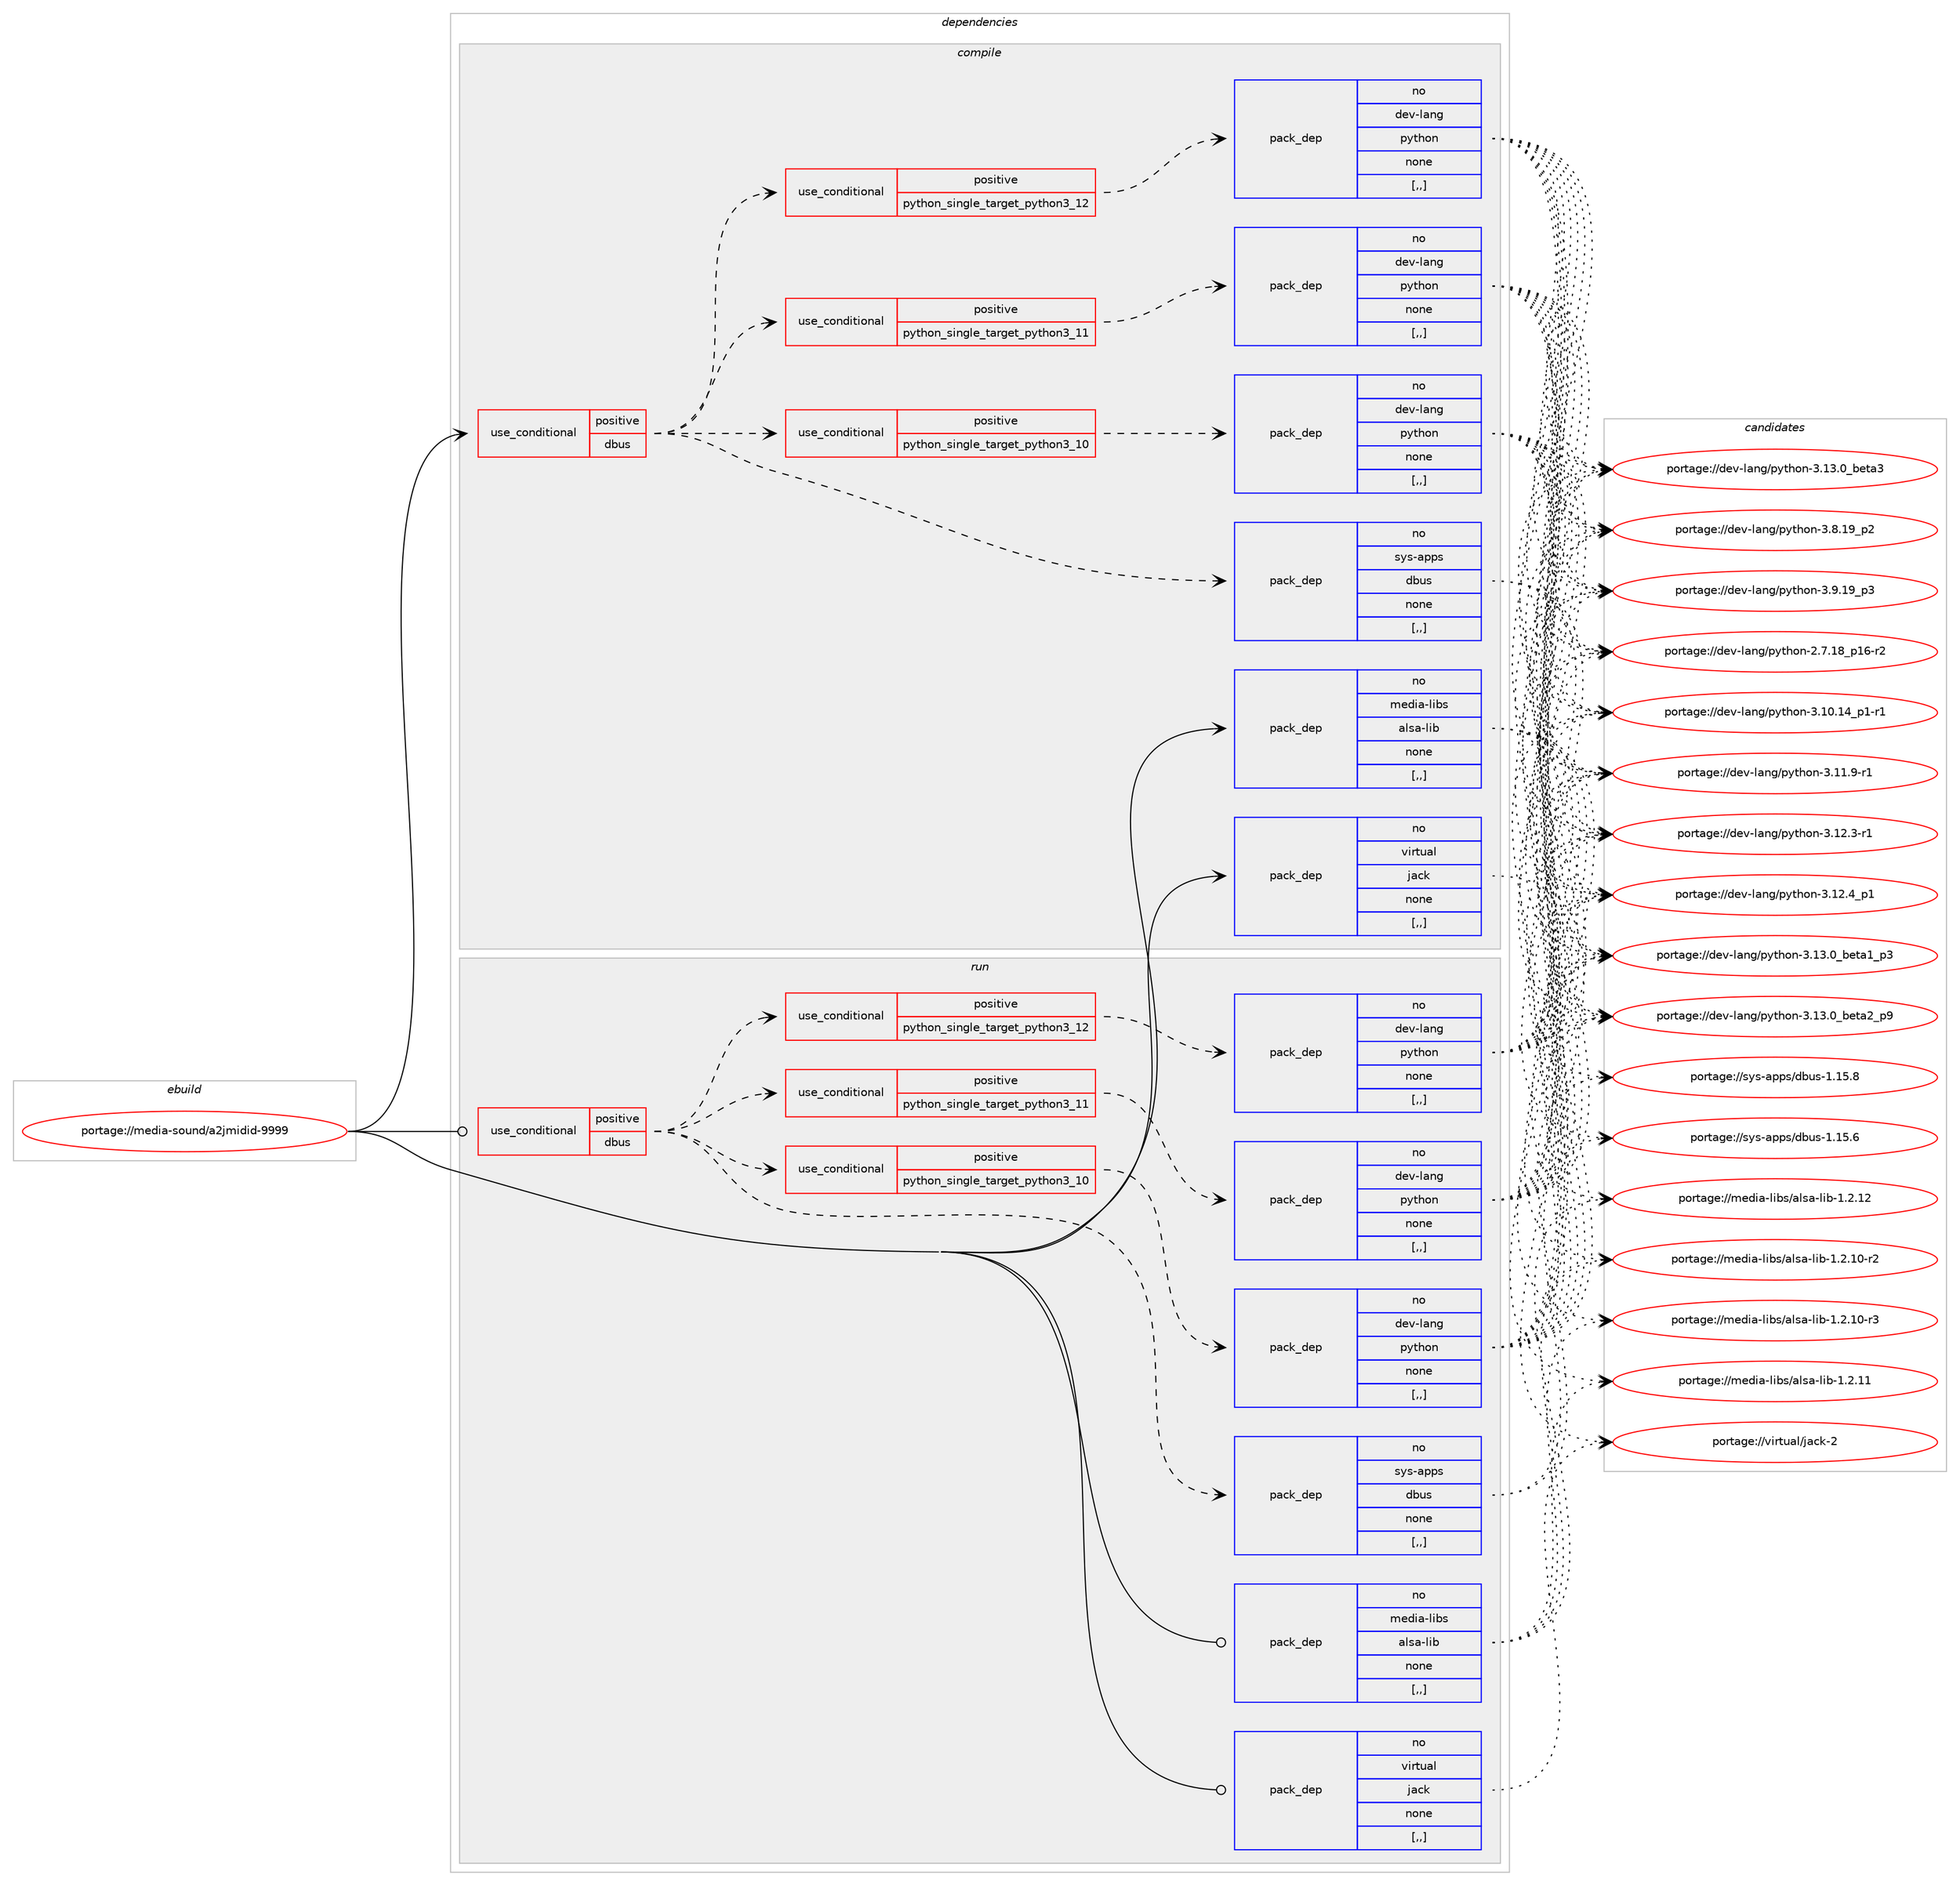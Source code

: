 digraph prolog {

# *************
# Graph options
# *************

newrank=true;
concentrate=true;
compound=true;
graph [rankdir=LR,fontname=Helvetica,fontsize=10,ranksep=1.5];#, ranksep=2.5, nodesep=0.2];
edge  [arrowhead=vee];
node  [fontname=Helvetica,fontsize=10];

# **********
# The ebuild
# **********

subgraph cluster_leftcol {
color=gray;
rank=same;
label=<<i>ebuild</i>>;
id [label="portage://media-sound/a2jmidid-9999", color=red, width=4, href="../media-sound/a2jmidid-9999.svg"];
}

# ****************
# The dependencies
# ****************

subgraph cluster_midcol {
color=gray;
label=<<i>dependencies</i>>;
subgraph cluster_compile {
fillcolor="#eeeeee";
style=filled;
label=<<i>compile</i>>;
subgraph cond76936 {
dependency304210 [label=<<TABLE BORDER="0" CELLBORDER="1" CELLSPACING="0" CELLPADDING="4"><TR><TD ROWSPAN="3" CELLPADDING="10">use_conditional</TD></TR><TR><TD>positive</TD></TR><TR><TD>dbus</TD></TR></TABLE>>, shape=none, color=red];
subgraph pack224906 {
dependency304211 [label=<<TABLE BORDER="0" CELLBORDER="1" CELLSPACING="0" CELLPADDING="4" WIDTH="220"><TR><TD ROWSPAN="6" CELLPADDING="30">pack_dep</TD></TR><TR><TD WIDTH="110">no</TD></TR><TR><TD>sys-apps</TD></TR><TR><TD>dbus</TD></TR><TR><TD>none</TD></TR><TR><TD>[,,]</TD></TR></TABLE>>, shape=none, color=blue];
}
dependency304210:e -> dependency304211:w [weight=20,style="dashed",arrowhead="vee"];
subgraph cond76937 {
dependency304212 [label=<<TABLE BORDER="0" CELLBORDER="1" CELLSPACING="0" CELLPADDING="4"><TR><TD ROWSPAN="3" CELLPADDING="10">use_conditional</TD></TR><TR><TD>positive</TD></TR><TR><TD>python_single_target_python3_10</TD></TR></TABLE>>, shape=none, color=red];
subgraph pack224907 {
dependency304213 [label=<<TABLE BORDER="0" CELLBORDER="1" CELLSPACING="0" CELLPADDING="4" WIDTH="220"><TR><TD ROWSPAN="6" CELLPADDING="30">pack_dep</TD></TR><TR><TD WIDTH="110">no</TD></TR><TR><TD>dev-lang</TD></TR><TR><TD>python</TD></TR><TR><TD>none</TD></TR><TR><TD>[,,]</TD></TR></TABLE>>, shape=none, color=blue];
}
dependency304212:e -> dependency304213:w [weight=20,style="dashed",arrowhead="vee"];
}
dependency304210:e -> dependency304212:w [weight=20,style="dashed",arrowhead="vee"];
subgraph cond76938 {
dependency304214 [label=<<TABLE BORDER="0" CELLBORDER="1" CELLSPACING="0" CELLPADDING="4"><TR><TD ROWSPAN="3" CELLPADDING="10">use_conditional</TD></TR><TR><TD>positive</TD></TR><TR><TD>python_single_target_python3_11</TD></TR></TABLE>>, shape=none, color=red];
subgraph pack224908 {
dependency304215 [label=<<TABLE BORDER="0" CELLBORDER="1" CELLSPACING="0" CELLPADDING="4" WIDTH="220"><TR><TD ROWSPAN="6" CELLPADDING="30">pack_dep</TD></TR><TR><TD WIDTH="110">no</TD></TR><TR><TD>dev-lang</TD></TR><TR><TD>python</TD></TR><TR><TD>none</TD></TR><TR><TD>[,,]</TD></TR></TABLE>>, shape=none, color=blue];
}
dependency304214:e -> dependency304215:w [weight=20,style="dashed",arrowhead="vee"];
}
dependency304210:e -> dependency304214:w [weight=20,style="dashed",arrowhead="vee"];
subgraph cond76939 {
dependency304216 [label=<<TABLE BORDER="0" CELLBORDER="1" CELLSPACING="0" CELLPADDING="4"><TR><TD ROWSPAN="3" CELLPADDING="10">use_conditional</TD></TR><TR><TD>positive</TD></TR><TR><TD>python_single_target_python3_12</TD></TR></TABLE>>, shape=none, color=red];
subgraph pack224909 {
dependency304217 [label=<<TABLE BORDER="0" CELLBORDER="1" CELLSPACING="0" CELLPADDING="4" WIDTH="220"><TR><TD ROWSPAN="6" CELLPADDING="30">pack_dep</TD></TR><TR><TD WIDTH="110">no</TD></TR><TR><TD>dev-lang</TD></TR><TR><TD>python</TD></TR><TR><TD>none</TD></TR><TR><TD>[,,]</TD></TR></TABLE>>, shape=none, color=blue];
}
dependency304216:e -> dependency304217:w [weight=20,style="dashed",arrowhead="vee"];
}
dependency304210:e -> dependency304216:w [weight=20,style="dashed",arrowhead="vee"];
}
id:e -> dependency304210:w [weight=20,style="solid",arrowhead="vee"];
subgraph pack224910 {
dependency304218 [label=<<TABLE BORDER="0" CELLBORDER="1" CELLSPACING="0" CELLPADDING="4" WIDTH="220"><TR><TD ROWSPAN="6" CELLPADDING="30">pack_dep</TD></TR><TR><TD WIDTH="110">no</TD></TR><TR><TD>media-libs</TD></TR><TR><TD>alsa-lib</TD></TR><TR><TD>none</TD></TR><TR><TD>[,,]</TD></TR></TABLE>>, shape=none, color=blue];
}
id:e -> dependency304218:w [weight=20,style="solid",arrowhead="vee"];
subgraph pack224911 {
dependency304219 [label=<<TABLE BORDER="0" CELLBORDER="1" CELLSPACING="0" CELLPADDING="4" WIDTH="220"><TR><TD ROWSPAN="6" CELLPADDING="30">pack_dep</TD></TR><TR><TD WIDTH="110">no</TD></TR><TR><TD>virtual</TD></TR><TR><TD>jack</TD></TR><TR><TD>none</TD></TR><TR><TD>[,,]</TD></TR></TABLE>>, shape=none, color=blue];
}
id:e -> dependency304219:w [weight=20,style="solid",arrowhead="vee"];
}
subgraph cluster_compileandrun {
fillcolor="#eeeeee";
style=filled;
label=<<i>compile and run</i>>;
}
subgraph cluster_run {
fillcolor="#eeeeee";
style=filled;
label=<<i>run</i>>;
subgraph cond76940 {
dependency304220 [label=<<TABLE BORDER="0" CELLBORDER="1" CELLSPACING="0" CELLPADDING="4"><TR><TD ROWSPAN="3" CELLPADDING="10">use_conditional</TD></TR><TR><TD>positive</TD></TR><TR><TD>dbus</TD></TR></TABLE>>, shape=none, color=red];
subgraph pack224912 {
dependency304221 [label=<<TABLE BORDER="0" CELLBORDER="1" CELLSPACING="0" CELLPADDING="4" WIDTH="220"><TR><TD ROWSPAN="6" CELLPADDING="30">pack_dep</TD></TR><TR><TD WIDTH="110">no</TD></TR><TR><TD>sys-apps</TD></TR><TR><TD>dbus</TD></TR><TR><TD>none</TD></TR><TR><TD>[,,]</TD></TR></TABLE>>, shape=none, color=blue];
}
dependency304220:e -> dependency304221:w [weight=20,style="dashed",arrowhead="vee"];
subgraph cond76941 {
dependency304222 [label=<<TABLE BORDER="0" CELLBORDER="1" CELLSPACING="0" CELLPADDING="4"><TR><TD ROWSPAN="3" CELLPADDING="10">use_conditional</TD></TR><TR><TD>positive</TD></TR><TR><TD>python_single_target_python3_10</TD></TR></TABLE>>, shape=none, color=red];
subgraph pack224913 {
dependency304223 [label=<<TABLE BORDER="0" CELLBORDER="1" CELLSPACING="0" CELLPADDING="4" WIDTH="220"><TR><TD ROWSPAN="6" CELLPADDING="30">pack_dep</TD></TR><TR><TD WIDTH="110">no</TD></TR><TR><TD>dev-lang</TD></TR><TR><TD>python</TD></TR><TR><TD>none</TD></TR><TR><TD>[,,]</TD></TR></TABLE>>, shape=none, color=blue];
}
dependency304222:e -> dependency304223:w [weight=20,style="dashed",arrowhead="vee"];
}
dependency304220:e -> dependency304222:w [weight=20,style="dashed",arrowhead="vee"];
subgraph cond76942 {
dependency304224 [label=<<TABLE BORDER="0" CELLBORDER="1" CELLSPACING="0" CELLPADDING="4"><TR><TD ROWSPAN="3" CELLPADDING="10">use_conditional</TD></TR><TR><TD>positive</TD></TR><TR><TD>python_single_target_python3_11</TD></TR></TABLE>>, shape=none, color=red];
subgraph pack224914 {
dependency304225 [label=<<TABLE BORDER="0" CELLBORDER="1" CELLSPACING="0" CELLPADDING="4" WIDTH="220"><TR><TD ROWSPAN="6" CELLPADDING="30">pack_dep</TD></TR><TR><TD WIDTH="110">no</TD></TR><TR><TD>dev-lang</TD></TR><TR><TD>python</TD></TR><TR><TD>none</TD></TR><TR><TD>[,,]</TD></TR></TABLE>>, shape=none, color=blue];
}
dependency304224:e -> dependency304225:w [weight=20,style="dashed",arrowhead="vee"];
}
dependency304220:e -> dependency304224:w [weight=20,style="dashed",arrowhead="vee"];
subgraph cond76943 {
dependency304226 [label=<<TABLE BORDER="0" CELLBORDER="1" CELLSPACING="0" CELLPADDING="4"><TR><TD ROWSPAN="3" CELLPADDING="10">use_conditional</TD></TR><TR><TD>positive</TD></TR><TR><TD>python_single_target_python3_12</TD></TR></TABLE>>, shape=none, color=red];
subgraph pack224915 {
dependency304227 [label=<<TABLE BORDER="0" CELLBORDER="1" CELLSPACING="0" CELLPADDING="4" WIDTH="220"><TR><TD ROWSPAN="6" CELLPADDING="30">pack_dep</TD></TR><TR><TD WIDTH="110">no</TD></TR><TR><TD>dev-lang</TD></TR><TR><TD>python</TD></TR><TR><TD>none</TD></TR><TR><TD>[,,]</TD></TR></TABLE>>, shape=none, color=blue];
}
dependency304226:e -> dependency304227:w [weight=20,style="dashed",arrowhead="vee"];
}
dependency304220:e -> dependency304226:w [weight=20,style="dashed",arrowhead="vee"];
}
id:e -> dependency304220:w [weight=20,style="solid",arrowhead="odot"];
subgraph pack224916 {
dependency304228 [label=<<TABLE BORDER="0" CELLBORDER="1" CELLSPACING="0" CELLPADDING="4" WIDTH="220"><TR><TD ROWSPAN="6" CELLPADDING="30">pack_dep</TD></TR><TR><TD WIDTH="110">no</TD></TR><TR><TD>media-libs</TD></TR><TR><TD>alsa-lib</TD></TR><TR><TD>none</TD></TR><TR><TD>[,,]</TD></TR></TABLE>>, shape=none, color=blue];
}
id:e -> dependency304228:w [weight=20,style="solid",arrowhead="odot"];
subgraph pack224917 {
dependency304229 [label=<<TABLE BORDER="0" CELLBORDER="1" CELLSPACING="0" CELLPADDING="4" WIDTH="220"><TR><TD ROWSPAN="6" CELLPADDING="30">pack_dep</TD></TR><TR><TD WIDTH="110">no</TD></TR><TR><TD>virtual</TD></TR><TR><TD>jack</TD></TR><TR><TD>none</TD></TR><TR><TD>[,,]</TD></TR></TABLE>>, shape=none, color=blue];
}
id:e -> dependency304229:w [weight=20,style="solid",arrowhead="odot"];
}
}

# **************
# The candidates
# **************

subgraph cluster_choices {
rank=same;
color=gray;
label=<<i>candidates</i>>;

subgraph choice224906 {
color=black;
nodesep=1;
choice1151211154597112112115471009811711545494649534654 [label="portage://sys-apps/dbus-1.15.6", color=red, width=4,href="../sys-apps/dbus-1.15.6.svg"];
choice1151211154597112112115471009811711545494649534656 [label="portage://sys-apps/dbus-1.15.8", color=red, width=4,href="../sys-apps/dbus-1.15.8.svg"];
dependency304211:e -> choice1151211154597112112115471009811711545494649534654:w [style=dotted,weight="100"];
dependency304211:e -> choice1151211154597112112115471009811711545494649534656:w [style=dotted,weight="100"];
}
subgraph choice224907 {
color=black;
nodesep=1;
choice100101118451089711010347112121116104111110455046554649569511249544511450 [label="portage://dev-lang/python-2.7.18_p16-r2", color=red, width=4,href="../dev-lang/python-2.7.18_p16-r2.svg"];
choice100101118451089711010347112121116104111110455146494846495295112494511449 [label="portage://dev-lang/python-3.10.14_p1-r1", color=red, width=4,href="../dev-lang/python-3.10.14_p1-r1.svg"];
choice100101118451089711010347112121116104111110455146494946574511449 [label="portage://dev-lang/python-3.11.9-r1", color=red, width=4,href="../dev-lang/python-3.11.9-r1.svg"];
choice100101118451089711010347112121116104111110455146495046514511449 [label="portage://dev-lang/python-3.12.3-r1", color=red, width=4,href="../dev-lang/python-3.12.3-r1.svg"];
choice100101118451089711010347112121116104111110455146495046529511249 [label="portage://dev-lang/python-3.12.4_p1", color=red, width=4,href="../dev-lang/python-3.12.4_p1.svg"];
choice10010111845108971101034711212111610411111045514649514648959810111697499511251 [label="portage://dev-lang/python-3.13.0_beta1_p3", color=red, width=4,href="../dev-lang/python-3.13.0_beta1_p3.svg"];
choice10010111845108971101034711212111610411111045514649514648959810111697509511257 [label="portage://dev-lang/python-3.13.0_beta2_p9", color=red, width=4,href="../dev-lang/python-3.13.0_beta2_p9.svg"];
choice1001011184510897110103471121211161041111104551464951464895981011169751 [label="portage://dev-lang/python-3.13.0_beta3", color=red, width=4,href="../dev-lang/python-3.13.0_beta3.svg"];
choice100101118451089711010347112121116104111110455146564649579511250 [label="portage://dev-lang/python-3.8.19_p2", color=red, width=4,href="../dev-lang/python-3.8.19_p2.svg"];
choice100101118451089711010347112121116104111110455146574649579511251 [label="portage://dev-lang/python-3.9.19_p3", color=red, width=4,href="../dev-lang/python-3.9.19_p3.svg"];
dependency304213:e -> choice100101118451089711010347112121116104111110455046554649569511249544511450:w [style=dotted,weight="100"];
dependency304213:e -> choice100101118451089711010347112121116104111110455146494846495295112494511449:w [style=dotted,weight="100"];
dependency304213:e -> choice100101118451089711010347112121116104111110455146494946574511449:w [style=dotted,weight="100"];
dependency304213:e -> choice100101118451089711010347112121116104111110455146495046514511449:w [style=dotted,weight="100"];
dependency304213:e -> choice100101118451089711010347112121116104111110455146495046529511249:w [style=dotted,weight="100"];
dependency304213:e -> choice10010111845108971101034711212111610411111045514649514648959810111697499511251:w [style=dotted,weight="100"];
dependency304213:e -> choice10010111845108971101034711212111610411111045514649514648959810111697509511257:w [style=dotted,weight="100"];
dependency304213:e -> choice1001011184510897110103471121211161041111104551464951464895981011169751:w [style=dotted,weight="100"];
dependency304213:e -> choice100101118451089711010347112121116104111110455146564649579511250:w [style=dotted,weight="100"];
dependency304213:e -> choice100101118451089711010347112121116104111110455146574649579511251:w [style=dotted,weight="100"];
}
subgraph choice224908 {
color=black;
nodesep=1;
choice100101118451089711010347112121116104111110455046554649569511249544511450 [label="portage://dev-lang/python-2.7.18_p16-r2", color=red, width=4,href="../dev-lang/python-2.7.18_p16-r2.svg"];
choice100101118451089711010347112121116104111110455146494846495295112494511449 [label="portage://dev-lang/python-3.10.14_p1-r1", color=red, width=4,href="../dev-lang/python-3.10.14_p1-r1.svg"];
choice100101118451089711010347112121116104111110455146494946574511449 [label="portage://dev-lang/python-3.11.9-r1", color=red, width=4,href="../dev-lang/python-3.11.9-r1.svg"];
choice100101118451089711010347112121116104111110455146495046514511449 [label="portage://dev-lang/python-3.12.3-r1", color=red, width=4,href="../dev-lang/python-3.12.3-r1.svg"];
choice100101118451089711010347112121116104111110455146495046529511249 [label="portage://dev-lang/python-3.12.4_p1", color=red, width=4,href="../dev-lang/python-3.12.4_p1.svg"];
choice10010111845108971101034711212111610411111045514649514648959810111697499511251 [label="portage://dev-lang/python-3.13.0_beta1_p3", color=red, width=4,href="../dev-lang/python-3.13.0_beta1_p3.svg"];
choice10010111845108971101034711212111610411111045514649514648959810111697509511257 [label="portage://dev-lang/python-3.13.0_beta2_p9", color=red, width=4,href="../dev-lang/python-3.13.0_beta2_p9.svg"];
choice1001011184510897110103471121211161041111104551464951464895981011169751 [label="portage://dev-lang/python-3.13.0_beta3", color=red, width=4,href="../dev-lang/python-3.13.0_beta3.svg"];
choice100101118451089711010347112121116104111110455146564649579511250 [label="portage://dev-lang/python-3.8.19_p2", color=red, width=4,href="../dev-lang/python-3.8.19_p2.svg"];
choice100101118451089711010347112121116104111110455146574649579511251 [label="portage://dev-lang/python-3.9.19_p3", color=red, width=4,href="../dev-lang/python-3.9.19_p3.svg"];
dependency304215:e -> choice100101118451089711010347112121116104111110455046554649569511249544511450:w [style=dotted,weight="100"];
dependency304215:e -> choice100101118451089711010347112121116104111110455146494846495295112494511449:w [style=dotted,weight="100"];
dependency304215:e -> choice100101118451089711010347112121116104111110455146494946574511449:w [style=dotted,weight="100"];
dependency304215:e -> choice100101118451089711010347112121116104111110455146495046514511449:w [style=dotted,weight="100"];
dependency304215:e -> choice100101118451089711010347112121116104111110455146495046529511249:w [style=dotted,weight="100"];
dependency304215:e -> choice10010111845108971101034711212111610411111045514649514648959810111697499511251:w [style=dotted,weight="100"];
dependency304215:e -> choice10010111845108971101034711212111610411111045514649514648959810111697509511257:w [style=dotted,weight="100"];
dependency304215:e -> choice1001011184510897110103471121211161041111104551464951464895981011169751:w [style=dotted,weight="100"];
dependency304215:e -> choice100101118451089711010347112121116104111110455146564649579511250:w [style=dotted,weight="100"];
dependency304215:e -> choice100101118451089711010347112121116104111110455146574649579511251:w [style=dotted,weight="100"];
}
subgraph choice224909 {
color=black;
nodesep=1;
choice100101118451089711010347112121116104111110455046554649569511249544511450 [label="portage://dev-lang/python-2.7.18_p16-r2", color=red, width=4,href="../dev-lang/python-2.7.18_p16-r2.svg"];
choice100101118451089711010347112121116104111110455146494846495295112494511449 [label="portage://dev-lang/python-3.10.14_p1-r1", color=red, width=4,href="../dev-lang/python-3.10.14_p1-r1.svg"];
choice100101118451089711010347112121116104111110455146494946574511449 [label="portage://dev-lang/python-3.11.9-r1", color=red, width=4,href="../dev-lang/python-3.11.9-r1.svg"];
choice100101118451089711010347112121116104111110455146495046514511449 [label="portage://dev-lang/python-3.12.3-r1", color=red, width=4,href="../dev-lang/python-3.12.3-r1.svg"];
choice100101118451089711010347112121116104111110455146495046529511249 [label="portage://dev-lang/python-3.12.4_p1", color=red, width=4,href="../dev-lang/python-3.12.4_p1.svg"];
choice10010111845108971101034711212111610411111045514649514648959810111697499511251 [label="portage://dev-lang/python-3.13.0_beta1_p3", color=red, width=4,href="../dev-lang/python-3.13.0_beta1_p3.svg"];
choice10010111845108971101034711212111610411111045514649514648959810111697509511257 [label="portage://dev-lang/python-3.13.0_beta2_p9", color=red, width=4,href="../dev-lang/python-3.13.0_beta2_p9.svg"];
choice1001011184510897110103471121211161041111104551464951464895981011169751 [label="portage://dev-lang/python-3.13.0_beta3", color=red, width=4,href="../dev-lang/python-3.13.0_beta3.svg"];
choice100101118451089711010347112121116104111110455146564649579511250 [label="portage://dev-lang/python-3.8.19_p2", color=red, width=4,href="../dev-lang/python-3.8.19_p2.svg"];
choice100101118451089711010347112121116104111110455146574649579511251 [label="portage://dev-lang/python-3.9.19_p3", color=red, width=4,href="../dev-lang/python-3.9.19_p3.svg"];
dependency304217:e -> choice100101118451089711010347112121116104111110455046554649569511249544511450:w [style=dotted,weight="100"];
dependency304217:e -> choice100101118451089711010347112121116104111110455146494846495295112494511449:w [style=dotted,weight="100"];
dependency304217:e -> choice100101118451089711010347112121116104111110455146494946574511449:w [style=dotted,weight="100"];
dependency304217:e -> choice100101118451089711010347112121116104111110455146495046514511449:w [style=dotted,weight="100"];
dependency304217:e -> choice100101118451089711010347112121116104111110455146495046529511249:w [style=dotted,weight="100"];
dependency304217:e -> choice10010111845108971101034711212111610411111045514649514648959810111697499511251:w [style=dotted,weight="100"];
dependency304217:e -> choice10010111845108971101034711212111610411111045514649514648959810111697509511257:w [style=dotted,weight="100"];
dependency304217:e -> choice1001011184510897110103471121211161041111104551464951464895981011169751:w [style=dotted,weight="100"];
dependency304217:e -> choice100101118451089711010347112121116104111110455146564649579511250:w [style=dotted,weight="100"];
dependency304217:e -> choice100101118451089711010347112121116104111110455146574649579511251:w [style=dotted,weight="100"];
}
subgraph choice224910 {
color=black;
nodesep=1;
choice1091011001059745108105981154797108115974510810598454946504649484511450 [label="portage://media-libs/alsa-lib-1.2.10-r2", color=red, width=4,href="../media-libs/alsa-lib-1.2.10-r2.svg"];
choice1091011001059745108105981154797108115974510810598454946504649484511451 [label="portage://media-libs/alsa-lib-1.2.10-r3", color=red, width=4,href="../media-libs/alsa-lib-1.2.10-r3.svg"];
choice109101100105974510810598115479710811597451081059845494650464949 [label="portage://media-libs/alsa-lib-1.2.11", color=red, width=4,href="../media-libs/alsa-lib-1.2.11.svg"];
choice109101100105974510810598115479710811597451081059845494650464950 [label="portage://media-libs/alsa-lib-1.2.12", color=red, width=4,href="../media-libs/alsa-lib-1.2.12.svg"];
dependency304218:e -> choice1091011001059745108105981154797108115974510810598454946504649484511450:w [style=dotted,weight="100"];
dependency304218:e -> choice1091011001059745108105981154797108115974510810598454946504649484511451:w [style=dotted,weight="100"];
dependency304218:e -> choice109101100105974510810598115479710811597451081059845494650464949:w [style=dotted,weight="100"];
dependency304218:e -> choice109101100105974510810598115479710811597451081059845494650464950:w [style=dotted,weight="100"];
}
subgraph choice224911 {
color=black;
nodesep=1;
choice118105114116117971084710697991074550 [label="portage://virtual/jack-2", color=red, width=4,href="../virtual/jack-2.svg"];
dependency304219:e -> choice118105114116117971084710697991074550:w [style=dotted,weight="100"];
}
subgraph choice224912 {
color=black;
nodesep=1;
choice1151211154597112112115471009811711545494649534654 [label="portage://sys-apps/dbus-1.15.6", color=red, width=4,href="../sys-apps/dbus-1.15.6.svg"];
choice1151211154597112112115471009811711545494649534656 [label="portage://sys-apps/dbus-1.15.8", color=red, width=4,href="../sys-apps/dbus-1.15.8.svg"];
dependency304221:e -> choice1151211154597112112115471009811711545494649534654:w [style=dotted,weight="100"];
dependency304221:e -> choice1151211154597112112115471009811711545494649534656:w [style=dotted,weight="100"];
}
subgraph choice224913 {
color=black;
nodesep=1;
choice100101118451089711010347112121116104111110455046554649569511249544511450 [label="portage://dev-lang/python-2.7.18_p16-r2", color=red, width=4,href="../dev-lang/python-2.7.18_p16-r2.svg"];
choice100101118451089711010347112121116104111110455146494846495295112494511449 [label="portage://dev-lang/python-3.10.14_p1-r1", color=red, width=4,href="../dev-lang/python-3.10.14_p1-r1.svg"];
choice100101118451089711010347112121116104111110455146494946574511449 [label="portage://dev-lang/python-3.11.9-r1", color=red, width=4,href="../dev-lang/python-3.11.9-r1.svg"];
choice100101118451089711010347112121116104111110455146495046514511449 [label="portage://dev-lang/python-3.12.3-r1", color=red, width=4,href="../dev-lang/python-3.12.3-r1.svg"];
choice100101118451089711010347112121116104111110455146495046529511249 [label="portage://dev-lang/python-3.12.4_p1", color=red, width=4,href="../dev-lang/python-3.12.4_p1.svg"];
choice10010111845108971101034711212111610411111045514649514648959810111697499511251 [label="portage://dev-lang/python-3.13.0_beta1_p3", color=red, width=4,href="../dev-lang/python-3.13.0_beta1_p3.svg"];
choice10010111845108971101034711212111610411111045514649514648959810111697509511257 [label="portage://dev-lang/python-3.13.0_beta2_p9", color=red, width=4,href="../dev-lang/python-3.13.0_beta2_p9.svg"];
choice1001011184510897110103471121211161041111104551464951464895981011169751 [label="portage://dev-lang/python-3.13.0_beta3", color=red, width=4,href="../dev-lang/python-3.13.0_beta3.svg"];
choice100101118451089711010347112121116104111110455146564649579511250 [label="portage://dev-lang/python-3.8.19_p2", color=red, width=4,href="../dev-lang/python-3.8.19_p2.svg"];
choice100101118451089711010347112121116104111110455146574649579511251 [label="portage://dev-lang/python-3.9.19_p3", color=red, width=4,href="../dev-lang/python-3.9.19_p3.svg"];
dependency304223:e -> choice100101118451089711010347112121116104111110455046554649569511249544511450:w [style=dotted,weight="100"];
dependency304223:e -> choice100101118451089711010347112121116104111110455146494846495295112494511449:w [style=dotted,weight="100"];
dependency304223:e -> choice100101118451089711010347112121116104111110455146494946574511449:w [style=dotted,weight="100"];
dependency304223:e -> choice100101118451089711010347112121116104111110455146495046514511449:w [style=dotted,weight="100"];
dependency304223:e -> choice100101118451089711010347112121116104111110455146495046529511249:w [style=dotted,weight="100"];
dependency304223:e -> choice10010111845108971101034711212111610411111045514649514648959810111697499511251:w [style=dotted,weight="100"];
dependency304223:e -> choice10010111845108971101034711212111610411111045514649514648959810111697509511257:w [style=dotted,weight="100"];
dependency304223:e -> choice1001011184510897110103471121211161041111104551464951464895981011169751:w [style=dotted,weight="100"];
dependency304223:e -> choice100101118451089711010347112121116104111110455146564649579511250:w [style=dotted,weight="100"];
dependency304223:e -> choice100101118451089711010347112121116104111110455146574649579511251:w [style=dotted,weight="100"];
}
subgraph choice224914 {
color=black;
nodesep=1;
choice100101118451089711010347112121116104111110455046554649569511249544511450 [label="portage://dev-lang/python-2.7.18_p16-r2", color=red, width=4,href="../dev-lang/python-2.7.18_p16-r2.svg"];
choice100101118451089711010347112121116104111110455146494846495295112494511449 [label="portage://dev-lang/python-3.10.14_p1-r1", color=red, width=4,href="../dev-lang/python-3.10.14_p1-r1.svg"];
choice100101118451089711010347112121116104111110455146494946574511449 [label="portage://dev-lang/python-3.11.9-r1", color=red, width=4,href="../dev-lang/python-3.11.9-r1.svg"];
choice100101118451089711010347112121116104111110455146495046514511449 [label="portage://dev-lang/python-3.12.3-r1", color=red, width=4,href="../dev-lang/python-3.12.3-r1.svg"];
choice100101118451089711010347112121116104111110455146495046529511249 [label="portage://dev-lang/python-3.12.4_p1", color=red, width=4,href="../dev-lang/python-3.12.4_p1.svg"];
choice10010111845108971101034711212111610411111045514649514648959810111697499511251 [label="portage://dev-lang/python-3.13.0_beta1_p3", color=red, width=4,href="../dev-lang/python-3.13.0_beta1_p3.svg"];
choice10010111845108971101034711212111610411111045514649514648959810111697509511257 [label="portage://dev-lang/python-3.13.0_beta2_p9", color=red, width=4,href="../dev-lang/python-3.13.0_beta2_p9.svg"];
choice1001011184510897110103471121211161041111104551464951464895981011169751 [label="portage://dev-lang/python-3.13.0_beta3", color=red, width=4,href="../dev-lang/python-3.13.0_beta3.svg"];
choice100101118451089711010347112121116104111110455146564649579511250 [label="portage://dev-lang/python-3.8.19_p2", color=red, width=4,href="../dev-lang/python-3.8.19_p2.svg"];
choice100101118451089711010347112121116104111110455146574649579511251 [label="portage://dev-lang/python-3.9.19_p3", color=red, width=4,href="../dev-lang/python-3.9.19_p3.svg"];
dependency304225:e -> choice100101118451089711010347112121116104111110455046554649569511249544511450:w [style=dotted,weight="100"];
dependency304225:e -> choice100101118451089711010347112121116104111110455146494846495295112494511449:w [style=dotted,weight="100"];
dependency304225:e -> choice100101118451089711010347112121116104111110455146494946574511449:w [style=dotted,weight="100"];
dependency304225:e -> choice100101118451089711010347112121116104111110455146495046514511449:w [style=dotted,weight="100"];
dependency304225:e -> choice100101118451089711010347112121116104111110455146495046529511249:w [style=dotted,weight="100"];
dependency304225:e -> choice10010111845108971101034711212111610411111045514649514648959810111697499511251:w [style=dotted,weight="100"];
dependency304225:e -> choice10010111845108971101034711212111610411111045514649514648959810111697509511257:w [style=dotted,weight="100"];
dependency304225:e -> choice1001011184510897110103471121211161041111104551464951464895981011169751:w [style=dotted,weight="100"];
dependency304225:e -> choice100101118451089711010347112121116104111110455146564649579511250:w [style=dotted,weight="100"];
dependency304225:e -> choice100101118451089711010347112121116104111110455146574649579511251:w [style=dotted,weight="100"];
}
subgraph choice224915 {
color=black;
nodesep=1;
choice100101118451089711010347112121116104111110455046554649569511249544511450 [label="portage://dev-lang/python-2.7.18_p16-r2", color=red, width=4,href="../dev-lang/python-2.7.18_p16-r2.svg"];
choice100101118451089711010347112121116104111110455146494846495295112494511449 [label="portage://dev-lang/python-3.10.14_p1-r1", color=red, width=4,href="../dev-lang/python-3.10.14_p1-r1.svg"];
choice100101118451089711010347112121116104111110455146494946574511449 [label="portage://dev-lang/python-3.11.9-r1", color=red, width=4,href="../dev-lang/python-3.11.9-r1.svg"];
choice100101118451089711010347112121116104111110455146495046514511449 [label="portage://dev-lang/python-3.12.3-r1", color=red, width=4,href="../dev-lang/python-3.12.3-r1.svg"];
choice100101118451089711010347112121116104111110455146495046529511249 [label="portage://dev-lang/python-3.12.4_p1", color=red, width=4,href="../dev-lang/python-3.12.4_p1.svg"];
choice10010111845108971101034711212111610411111045514649514648959810111697499511251 [label="portage://dev-lang/python-3.13.0_beta1_p3", color=red, width=4,href="../dev-lang/python-3.13.0_beta1_p3.svg"];
choice10010111845108971101034711212111610411111045514649514648959810111697509511257 [label="portage://dev-lang/python-3.13.0_beta2_p9", color=red, width=4,href="../dev-lang/python-3.13.0_beta2_p9.svg"];
choice1001011184510897110103471121211161041111104551464951464895981011169751 [label="portage://dev-lang/python-3.13.0_beta3", color=red, width=4,href="../dev-lang/python-3.13.0_beta3.svg"];
choice100101118451089711010347112121116104111110455146564649579511250 [label="portage://dev-lang/python-3.8.19_p2", color=red, width=4,href="../dev-lang/python-3.8.19_p2.svg"];
choice100101118451089711010347112121116104111110455146574649579511251 [label="portage://dev-lang/python-3.9.19_p3", color=red, width=4,href="../dev-lang/python-3.9.19_p3.svg"];
dependency304227:e -> choice100101118451089711010347112121116104111110455046554649569511249544511450:w [style=dotted,weight="100"];
dependency304227:e -> choice100101118451089711010347112121116104111110455146494846495295112494511449:w [style=dotted,weight="100"];
dependency304227:e -> choice100101118451089711010347112121116104111110455146494946574511449:w [style=dotted,weight="100"];
dependency304227:e -> choice100101118451089711010347112121116104111110455146495046514511449:w [style=dotted,weight="100"];
dependency304227:e -> choice100101118451089711010347112121116104111110455146495046529511249:w [style=dotted,weight="100"];
dependency304227:e -> choice10010111845108971101034711212111610411111045514649514648959810111697499511251:w [style=dotted,weight="100"];
dependency304227:e -> choice10010111845108971101034711212111610411111045514649514648959810111697509511257:w [style=dotted,weight="100"];
dependency304227:e -> choice1001011184510897110103471121211161041111104551464951464895981011169751:w [style=dotted,weight="100"];
dependency304227:e -> choice100101118451089711010347112121116104111110455146564649579511250:w [style=dotted,weight="100"];
dependency304227:e -> choice100101118451089711010347112121116104111110455146574649579511251:w [style=dotted,weight="100"];
}
subgraph choice224916 {
color=black;
nodesep=1;
choice1091011001059745108105981154797108115974510810598454946504649484511450 [label="portage://media-libs/alsa-lib-1.2.10-r2", color=red, width=4,href="../media-libs/alsa-lib-1.2.10-r2.svg"];
choice1091011001059745108105981154797108115974510810598454946504649484511451 [label="portage://media-libs/alsa-lib-1.2.10-r3", color=red, width=4,href="../media-libs/alsa-lib-1.2.10-r3.svg"];
choice109101100105974510810598115479710811597451081059845494650464949 [label="portage://media-libs/alsa-lib-1.2.11", color=red, width=4,href="../media-libs/alsa-lib-1.2.11.svg"];
choice109101100105974510810598115479710811597451081059845494650464950 [label="portage://media-libs/alsa-lib-1.2.12", color=red, width=4,href="../media-libs/alsa-lib-1.2.12.svg"];
dependency304228:e -> choice1091011001059745108105981154797108115974510810598454946504649484511450:w [style=dotted,weight="100"];
dependency304228:e -> choice1091011001059745108105981154797108115974510810598454946504649484511451:w [style=dotted,weight="100"];
dependency304228:e -> choice109101100105974510810598115479710811597451081059845494650464949:w [style=dotted,weight="100"];
dependency304228:e -> choice109101100105974510810598115479710811597451081059845494650464950:w [style=dotted,weight="100"];
}
subgraph choice224917 {
color=black;
nodesep=1;
choice118105114116117971084710697991074550 [label="portage://virtual/jack-2", color=red, width=4,href="../virtual/jack-2.svg"];
dependency304229:e -> choice118105114116117971084710697991074550:w [style=dotted,weight="100"];
}
}

}
